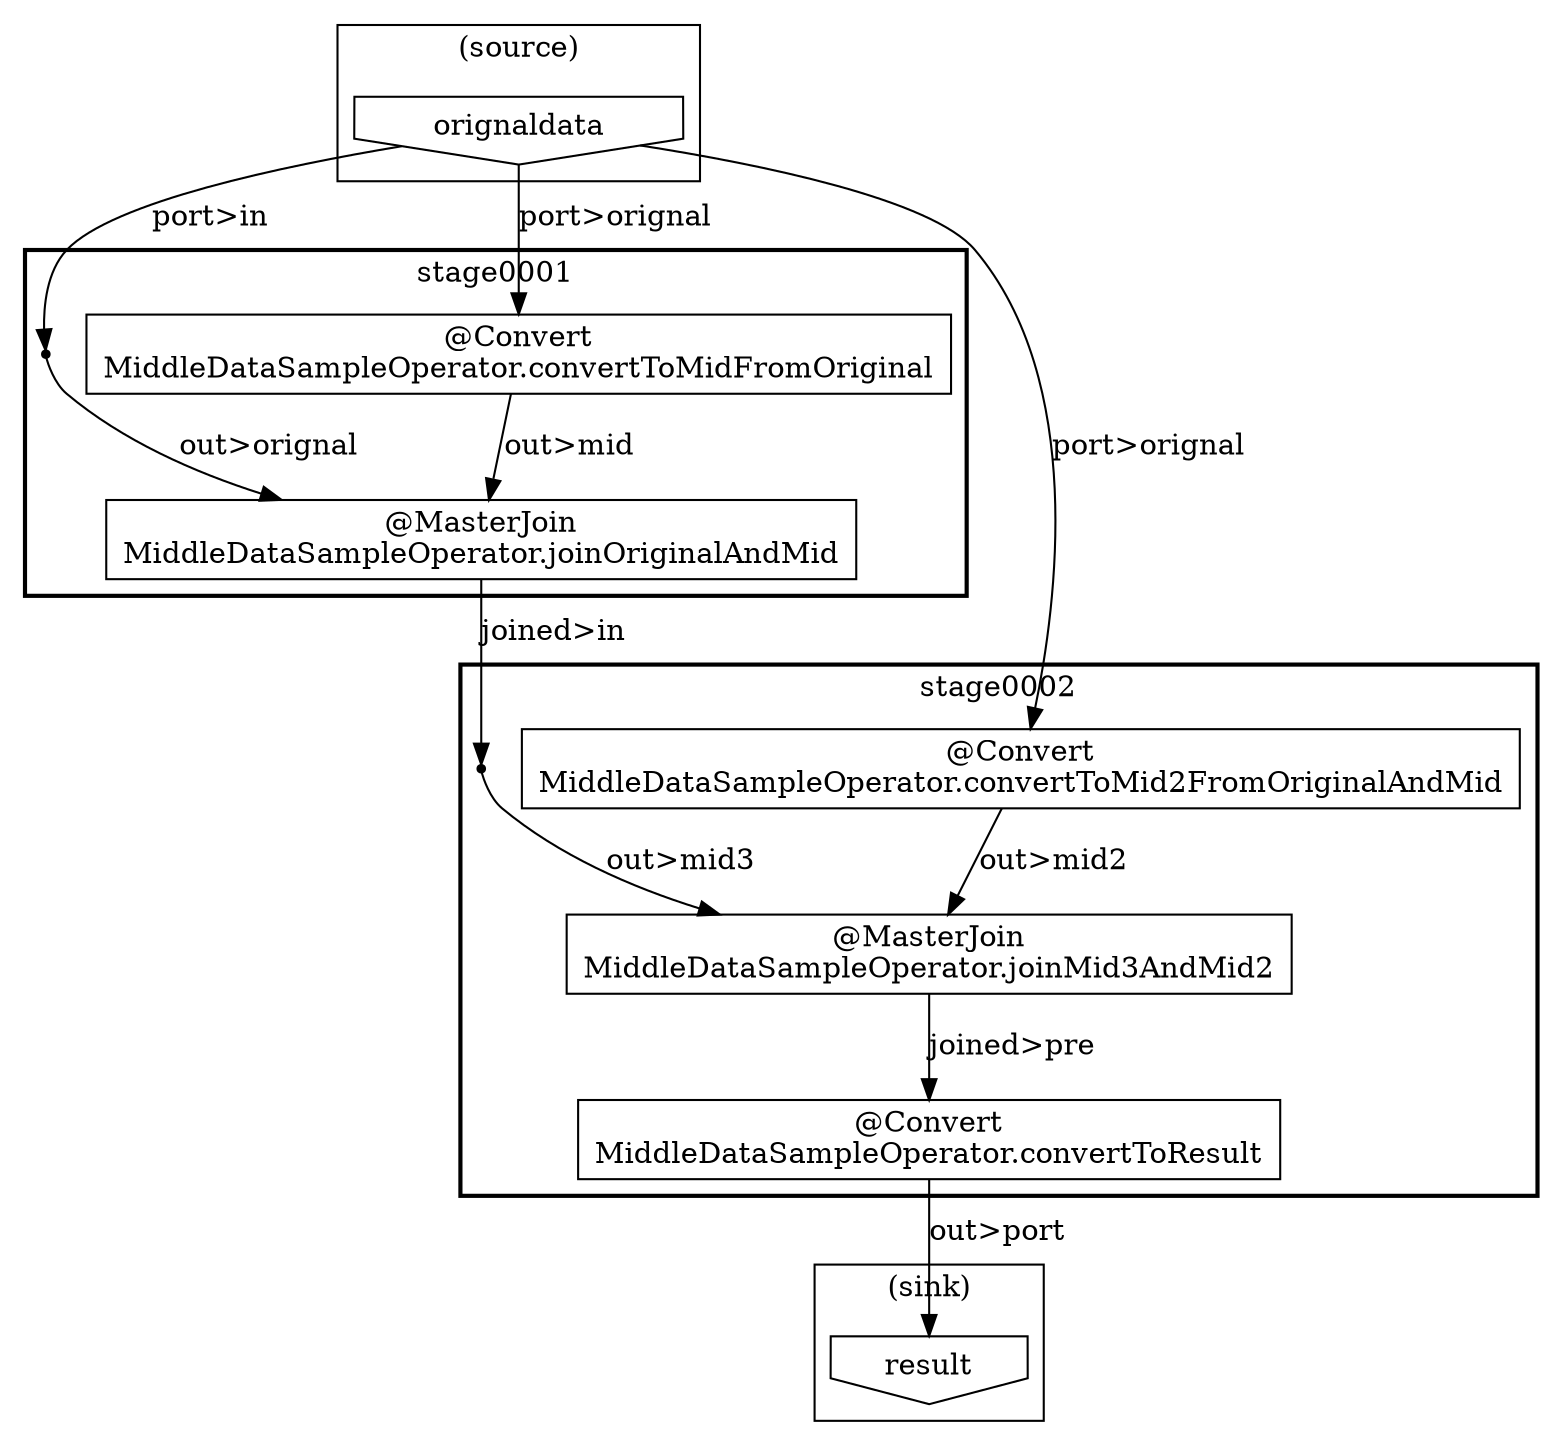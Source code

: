digraph {
    subgraph "cluster_11e6614a-a28d-4b88-b311-2b6a10ba913c" {
        label = "stage0002";
        style = bold;
        "7ca33c81-6c02-400d-ae11-2fcaca2467d7" [shape=box, label="@Convert\nMiddleDataSampleOperator.convertToResult"];
        "33897575-2b15-448c-9a22-9357afbb36f2" [shape=box, label="@MasterJoin\nMiddleDataSampleOperator.joinMid3AndMid2"];
        "3cdf44d9-4a3f-4427-8553-8def2a642a30" [shape=box, label="@Convert\nMiddleDataSampleOperator.convertToMid2FromOriginalAndMid"];
        "ea000989-5185-4dff-9efa-cf05678ce8a4" [shape=point];
    }
    subgraph "cluster_e23e7a98-4cde-4d91-9110-b6c48b46600e" {
        label = "(source)";
        "2ab0641e-3459-4475-ac2b-a6ff43c7d494" [shape=invhouse, label="orignaldata"];
    }
    subgraph "cluster_fb8e7978-af37-4302-b457-1261e5d8690c" {
        label = "stage0001";
        style = bold;
        "a44f5ff7-e57e-47ac-826d-5807912c3b38" [shape=point];
        "39d34f35-1f9b-4878-afc5-8184df1351ac" [shape=box, label="@Convert\nMiddleDataSampleOperator.convertToMidFromOriginal"];
        "b82d862a-fb95-43da-b6be-3f5f2e2f2079" [shape=box, label="@MasterJoin\nMiddleDataSampleOperator.joinOriginalAndMid"];
    }
    subgraph "cluster_a6ac3c14-03ca-4e8f-9ba4-74c040cf8ab0" {
        label = "(sink)";
        "b85a2c96-d9a5-48cd-9fc9-44748df9cc27" [shape=invhouse, label="result"];
    }
    "7ca33c81-6c02-400d-ae11-2fcaca2467d7" -> "b85a2c96-d9a5-48cd-9fc9-44748df9cc27" [label="out>port"];
    "33897575-2b15-448c-9a22-9357afbb36f2" -> "7ca33c81-6c02-400d-ae11-2fcaca2467d7" [label="joined>pre"];
    "3cdf44d9-4a3f-4427-8553-8def2a642a30" -> "33897575-2b15-448c-9a22-9357afbb36f2" [label="out>mid2"];
    "ea000989-5185-4dff-9efa-cf05678ce8a4" -> "33897575-2b15-448c-9a22-9357afbb36f2" [label="out>mid3"];
    "2ab0641e-3459-4475-ac2b-a6ff43c7d494" -> "a44f5ff7-e57e-47ac-826d-5807912c3b38" [label="port>in"];
    "2ab0641e-3459-4475-ac2b-a6ff43c7d494" -> "39d34f35-1f9b-4878-afc5-8184df1351ac" [label="port>orignal"];
    "2ab0641e-3459-4475-ac2b-a6ff43c7d494" -> "3cdf44d9-4a3f-4427-8553-8def2a642a30" [label="port>orignal"];
    "a44f5ff7-e57e-47ac-826d-5807912c3b38" -> "b82d862a-fb95-43da-b6be-3f5f2e2f2079" [label="out>orignal"];
    "39d34f35-1f9b-4878-afc5-8184df1351ac" -> "b82d862a-fb95-43da-b6be-3f5f2e2f2079" [label="out>mid"];
    "b82d862a-fb95-43da-b6be-3f5f2e2f2079" -> "ea000989-5185-4dff-9efa-cf05678ce8a4" [label="joined>in"];
}
